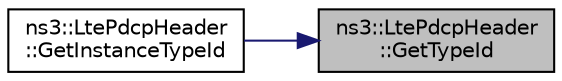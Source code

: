 digraph "ns3::LtePdcpHeader::GetTypeId"
{
 // LATEX_PDF_SIZE
  edge [fontname="Helvetica",fontsize="10",labelfontname="Helvetica",labelfontsize="10"];
  node [fontname="Helvetica",fontsize="10",shape=record];
  rankdir="RL";
  Node1 [label="ns3::LtePdcpHeader\l::GetTypeId",height=0.2,width=0.4,color="black", fillcolor="grey75", style="filled", fontcolor="black",tooltip="Get the type ID."];
  Node1 -> Node2 [dir="back",color="midnightblue",fontsize="10",style="solid",fontname="Helvetica"];
  Node2 [label="ns3::LtePdcpHeader\l::GetInstanceTypeId",height=0.2,width=0.4,color="black", fillcolor="white", style="filled",URL="$classns3_1_1_lte_pdcp_header.html#ad073e4fcfbece11417c876fc2b4ba92f",tooltip="Get the most derived TypeId for this Object."];
}
